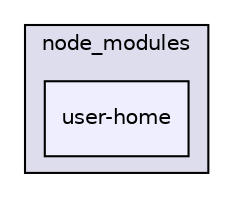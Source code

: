 digraph "gulp-src/node_modules/gulp/node_modules/v8flags/node_modules/user-home" {
  compound=true
  node [ fontsize="10", fontname="Helvetica"];
  edge [ labelfontsize="10", labelfontname="Helvetica"];
  subgraph clusterdir_359506d01171948ec543217136f43f1d {
    graph [ bgcolor="#ddddee", pencolor="black", label="node_modules" fontname="Helvetica", fontsize="10", URL="dir_359506d01171948ec543217136f43f1d.html"]
  dir_57b27520a654abcdca35fc8c812dc48f [shape=box, label="user-home", style="filled", fillcolor="#eeeeff", pencolor="black", URL="dir_57b27520a654abcdca35fc8c812dc48f.html"];
  }
}

